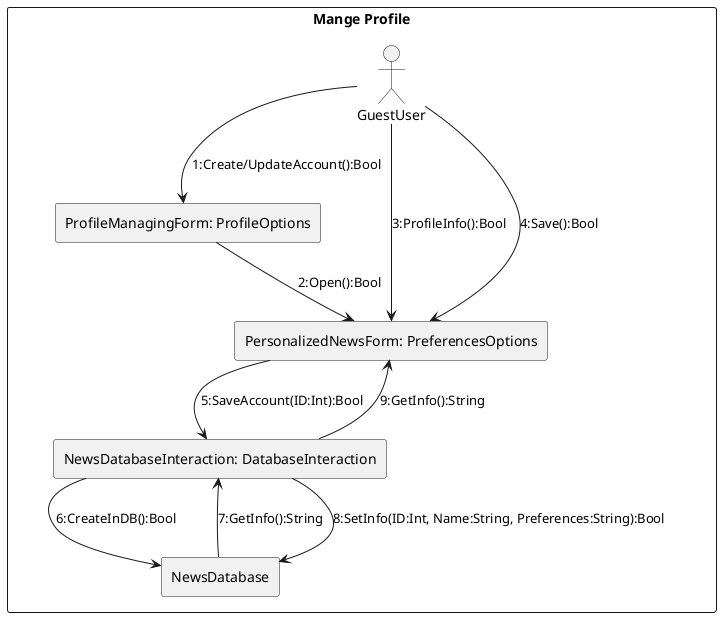 @startuml

rectangle "Mange Profile" {
    actor GuestUser
    rectangle "ProfileManagingForm: ProfileOptions" as ProfileManagingForm
    rectangle "PersonalizedNewsForm: PreferencesOptions" as PersonalizedNewsForm
    rectangle "NewsDatabaseInteraction: DatabaseInteraction" as NewsDatabase
    rectangle "NewsDatabase" as DB
    
    GuestUser --> ProfileManagingForm: 1:Create/UpdateAccount():Bool
    ProfileManagingForm --> PersonalizedNewsForm: 2:Open():Bool
    GuestUser --> PersonalizedNewsForm: 3:ProfileInfo():Bool
    GuestUser --> PersonalizedNewsForm: 4:Save():Bool
    PersonalizedNewsForm --> NewsDatabase: 5:SaveAccount(ID:Int):Bool
    NewsDatabase --> DB: 6:CreateInDB():Bool
    NewsDatabase <-- DB: 7:GetInfo():String
    NewsDatabase --> DB: 8:SetInfo(ID:Int, Name:String, Preferences:String):Bool
    NewsDatabase --> PersonalizedNewsForm: 9:GetInfo():String
    

}
@enduml

